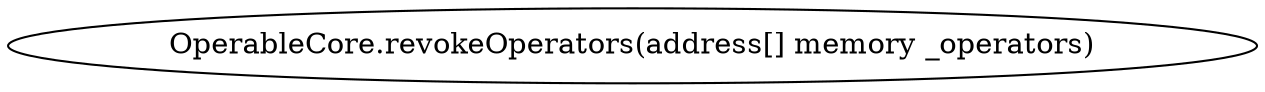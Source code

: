 digraph "" {
	graph [bb="0,0,503.07,36"];
	node [label="\N"];
	"OperableCore.revokeOperators(address[] memory _operators)"	 [height=0.5,
		pos="251.53,18",
		width=6.9871];
}
digraph "" {
	graph [bb="0,0,503.07,36"];
	node [label="\N"];
	"OperableCore.revokeOperators(address[] memory _operators)"	 [height=0.5,
		pos="251.53,18",
		width=6.9871];
}
digraph "" {
	graph [bb="0,0,503.07,36"];
	node [label="\N"];
	"OperableCore.revokeOperators(address[] memory _operators)"	 [height=0.5,
		pos="251.53,18",
		width=6.9871];
}
digraph "" {
	graph [bb="0,0,503.07,36"];
	node [label="\N"];
	"OperableCore.revokeOperators(address[] memory _operators)"	 [height=0.5,
		pos="251.53,18",
		width=6.9871];
}
digraph "" {
	graph [bb="0,0,503.07,36"];
	node [label="\N"];
	"OperableCore.revokeOperators(address[] memory _operators)"	 [height=0.5,
		pos="251.53,18",
		width=6.9871];
}
